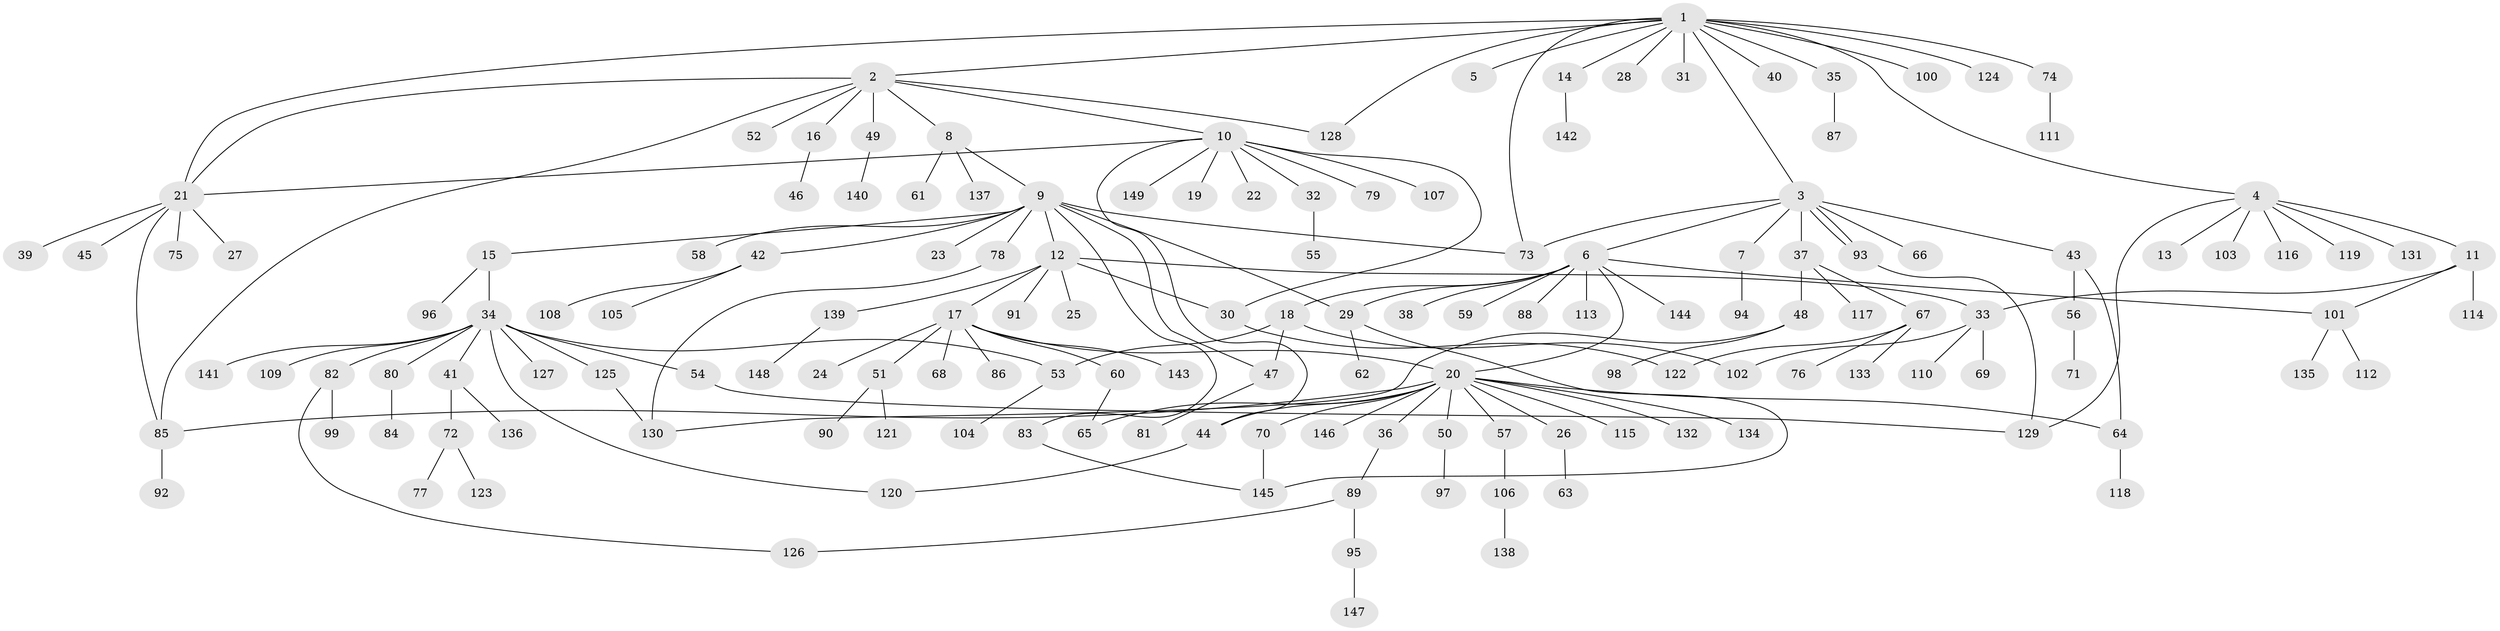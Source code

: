 // coarse degree distribution, {15: 0.008849557522123894, 8: 0.008849557522123894, 10: 0.017699115044247787, 7: 0.02654867256637168, 1: 0.5752212389380531, 23: 0.008849557522123894, 2: 0.20353982300884957, 13: 0.008849557522123894, 9: 0.008849557522123894, 6: 0.02654867256637168, 5: 0.017699115044247787, 3: 0.07079646017699115, 4: 0.017699115044247787}
// Generated by graph-tools (version 1.1) at 2025/41/03/06/25 10:41:48]
// undirected, 149 vertices, 176 edges
graph export_dot {
graph [start="1"]
  node [color=gray90,style=filled];
  1;
  2;
  3;
  4;
  5;
  6;
  7;
  8;
  9;
  10;
  11;
  12;
  13;
  14;
  15;
  16;
  17;
  18;
  19;
  20;
  21;
  22;
  23;
  24;
  25;
  26;
  27;
  28;
  29;
  30;
  31;
  32;
  33;
  34;
  35;
  36;
  37;
  38;
  39;
  40;
  41;
  42;
  43;
  44;
  45;
  46;
  47;
  48;
  49;
  50;
  51;
  52;
  53;
  54;
  55;
  56;
  57;
  58;
  59;
  60;
  61;
  62;
  63;
  64;
  65;
  66;
  67;
  68;
  69;
  70;
  71;
  72;
  73;
  74;
  75;
  76;
  77;
  78;
  79;
  80;
  81;
  82;
  83;
  84;
  85;
  86;
  87;
  88;
  89;
  90;
  91;
  92;
  93;
  94;
  95;
  96;
  97;
  98;
  99;
  100;
  101;
  102;
  103;
  104;
  105;
  106;
  107;
  108;
  109;
  110;
  111;
  112;
  113;
  114;
  115;
  116;
  117;
  118;
  119;
  120;
  121;
  122;
  123;
  124;
  125;
  126;
  127;
  128;
  129;
  130;
  131;
  132;
  133;
  134;
  135;
  136;
  137;
  138;
  139;
  140;
  141;
  142;
  143;
  144;
  145;
  146;
  147;
  148;
  149;
  1 -- 2;
  1 -- 3;
  1 -- 4;
  1 -- 5;
  1 -- 14;
  1 -- 21;
  1 -- 28;
  1 -- 31;
  1 -- 35;
  1 -- 40;
  1 -- 73;
  1 -- 74;
  1 -- 100;
  1 -- 124;
  1 -- 128;
  2 -- 8;
  2 -- 10;
  2 -- 16;
  2 -- 21;
  2 -- 49;
  2 -- 52;
  2 -- 85;
  2 -- 128;
  3 -- 6;
  3 -- 7;
  3 -- 37;
  3 -- 43;
  3 -- 66;
  3 -- 73;
  3 -- 93;
  3 -- 93;
  4 -- 11;
  4 -- 13;
  4 -- 103;
  4 -- 116;
  4 -- 119;
  4 -- 129;
  4 -- 131;
  6 -- 18;
  6 -- 20;
  6 -- 29;
  6 -- 38;
  6 -- 59;
  6 -- 88;
  6 -- 101;
  6 -- 113;
  6 -- 144;
  7 -- 94;
  8 -- 9;
  8 -- 61;
  8 -- 137;
  9 -- 12;
  9 -- 15;
  9 -- 23;
  9 -- 29;
  9 -- 42;
  9 -- 47;
  9 -- 58;
  9 -- 73;
  9 -- 78;
  9 -- 83;
  10 -- 19;
  10 -- 21;
  10 -- 22;
  10 -- 30;
  10 -- 32;
  10 -- 44;
  10 -- 79;
  10 -- 107;
  10 -- 149;
  11 -- 33;
  11 -- 101;
  11 -- 114;
  12 -- 17;
  12 -- 25;
  12 -- 30;
  12 -- 33;
  12 -- 91;
  12 -- 139;
  14 -- 142;
  15 -- 34;
  15 -- 96;
  16 -- 46;
  17 -- 20;
  17 -- 24;
  17 -- 51;
  17 -- 60;
  17 -- 68;
  17 -- 86;
  17 -- 143;
  18 -- 47;
  18 -- 53;
  18 -- 102;
  20 -- 26;
  20 -- 36;
  20 -- 44;
  20 -- 50;
  20 -- 57;
  20 -- 64;
  20 -- 65;
  20 -- 70;
  20 -- 85;
  20 -- 115;
  20 -- 132;
  20 -- 134;
  20 -- 146;
  21 -- 27;
  21 -- 39;
  21 -- 45;
  21 -- 75;
  21 -- 85;
  26 -- 63;
  29 -- 62;
  29 -- 145;
  30 -- 122;
  32 -- 55;
  33 -- 69;
  33 -- 102;
  33 -- 110;
  34 -- 41;
  34 -- 53;
  34 -- 54;
  34 -- 80;
  34 -- 82;
  34 -- 109;
  34 -- 120;
  34 -- 125;
  34 -- 127;
  34 -- 141;
  35 -- 87;
  36 -- 89;
  37 -- 48;
  37 -- 67;
  37 -- 117;
  41 -- 72;
  41 -- 136;
  42 -- 105;
  42 -- 108;
  43 -- 56;
  43 -- 64;
  44 -- 120;
  47 -- 81;
  48 -- 98;
  48 -- 130;
  49 -- 140;
  50 -- 97;
  51 -- 90;
  51 -- 121;
  53 -- 104;
  54 -- 129;
  56 -- 71;
  57 -- 106;
  60 -- 65;
  64 -- 118;
  67 -- 76;
  67 -- 122;
  67 -- 133;
  70 -- 145;
  72 -- 77;
  72 -- 123;
  74 -- 111;
  78 -- 130;
  80 -- 84;
  82 -- 99;
  82 -- 126;
  83 -- 145;
  85 -- 92;
  89 -- 95;
  89 -- 126;
  93 -- 129;
  95 -- 147;
  101 -- 112;
  101 -- 135;
  106 -- 138;
  125 -- 130;
  139 -- 148;
}
